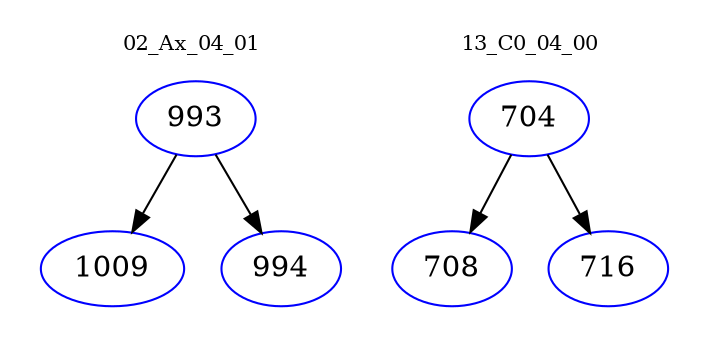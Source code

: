 digraph{
subgraph cluster_0 {
color = white
label = "02_Ax_04_01";
fontsize=10;
T0_993 [label="993", color="blue"]
T0_993 -> T0_1009 [color="black"]
T0_1009 [label="1009", color="blue"]
T0_993 -> T0_994 [color="black"]
T0_994 [label="994", color="blue"]
}
subgraph cluster_1 {
color = white
label = "13_C0_04_00";
fontsize=10;
T1_704 [label="704", color="blue"]
T1_704 -> T1_708 [color="black"]
T1_708 [label="708", color="blue"]
T1_704 -> T1_716 [color="black"]
T1_716 [label="716", color="blue"]
}
}
